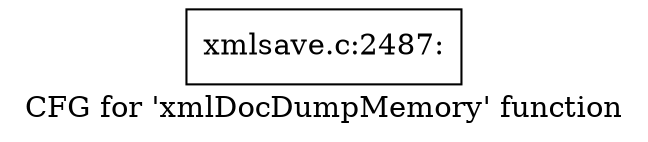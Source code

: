 digraph "CFG for 'xmlDocDumpMemory' function" {
	label="CFG for 'xmlDocDumpMemory' function";

	Node0x5645e402a000 [shape=record,label="{xmlsave.c:2487:}"];
}
